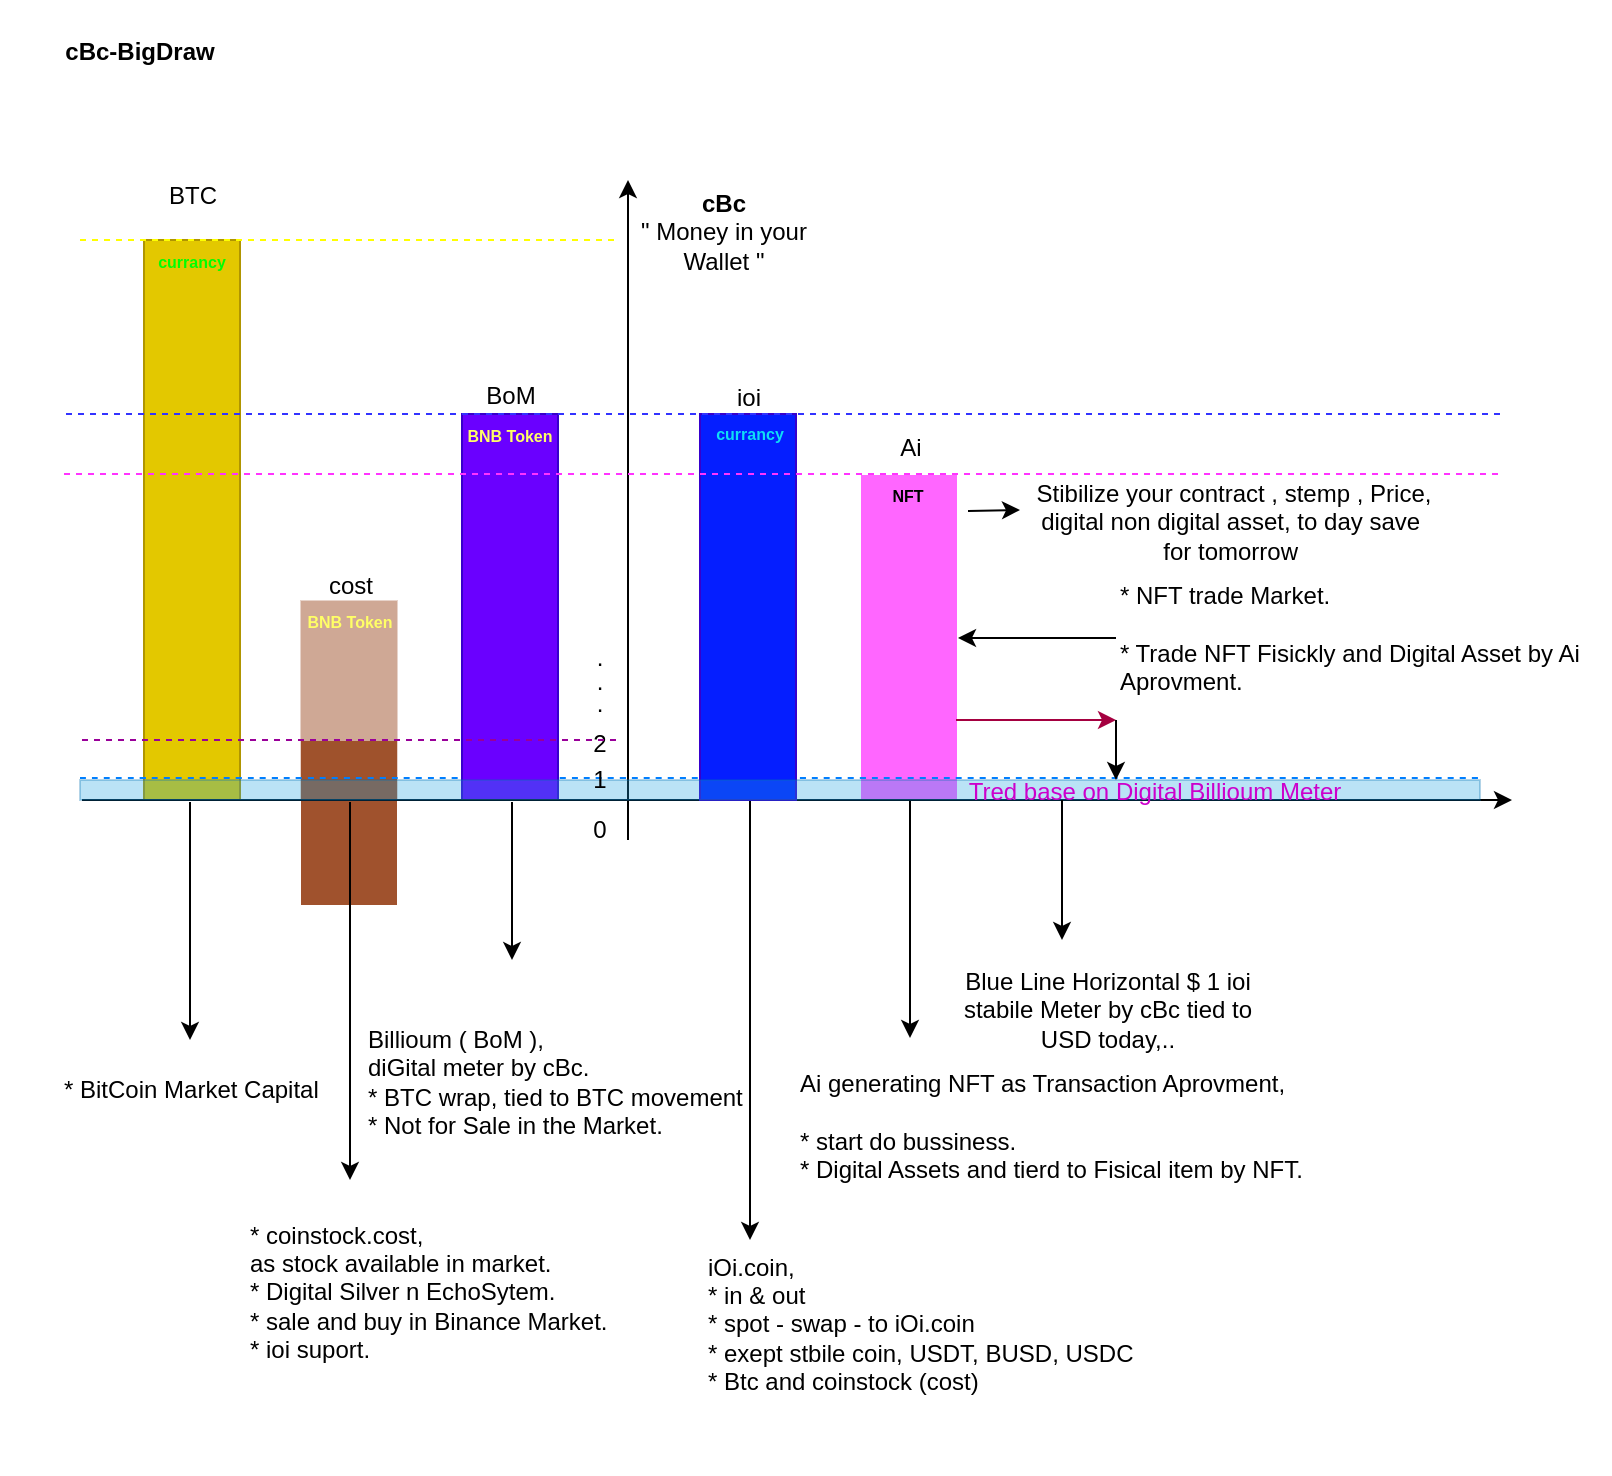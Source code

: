 <mxfile version="21.7.1" type="github">
  <diagram name="Page-1" id="EVfbMgRgJgo2VkLLqiw9">
    <mxGraphModel dx="993" dy="664" grid="1" gridSize="10" guides="1" tooltips="1" connect="1" arrows="1" fold="1" page="1" pageScale="1" pageWidth="827" pageHeight="1169" background="none" math="0" shadow="0">
      <root>
        <mxCell id="0" />
        <mxCell id="1" parent="0" />
        <mxCell id="bpX-akEFkFAYFT1dOsdR-16" value="" style="rounded=0;whiteSpace=wrap;html=1;fontSize=16;strokeColor=#FFFFFF;fillColor=#a0522d;fontColor=#ffffff;" vertex="1" parent="1">
          <mxGeometry x="150" y="370" width="49" height="83" as="geometry" />
        </mxCell>
        <mxCell id="R2QgoeFWOkfdTr1HwpYz-10" value="" style="rounded=0;whiteSpace=wrap;html=1;fontSize=16;fillColor=#FF66FF;strokeColor=#FFFFFF;" parent="1" vertex="1">
          <mxGeometry x="430" y="237" width="49" height="164" as="geometry" />
        </mxCell>
        <mxCell id="R2QgoeFWOkfdTr1HwpYz-1" value="cBc-bd" style="text;html=1;align=center;verticalAlign=middle;resizable=0;points=[];autosize=1;strokeColor=none;fillColor=none;fontSize=16;fontColor=#FFFFFF;" parent="1" vertex="1">
          <mxGeometry x="40" y="40" width="70" height="30" as="geometry" />
        </mxCell>
        <mxCell id="R2QgoeFWOkfdTr1HwpYz-3" value="" style="rounded=0;whiteSpace=wrap;html=1;fontSize=16;fillColor=#e3c800;strokeColor=#B09500;fontColor=#000000;" parent="1" vertex="1">
          <mxGeometry x="72" y="120" width="48" height="280" as="geometry" />
        </mxCell>
        <mxCell id="R2QgoeFWOkfdTr1HwpYz-6" value="" style="endArrow=classic;html=1;rounded=0;fontSize=12;startSize=8;endSize=8;curved=1;strokeColor=#FFFFFF;" parent="1" edge="1">
          <mxGeometry width="50" height="50" relative="1" as="geometry">
            <mxPoint x="315" y="428" as="sourcePoint" />
            <mxPoint x="315" y="78" as="targetPoint" />
          </mxGeometry>
        </mxCell>
        <mxCell id="R2QgoeFWOkfdTr1HwpYz-7" value="" style="rounded=0;whiteSpace=wrap;html=1;fontSize=16;strokeColor=#FFFFFF;fillColor=#a0522d;fontColor=#ffffff;opacity=50;" parent="1" vertex="1">
          <mxGeometry x="150" y="300" width="49" height="100" as="geometry" />
        </mxCell>
        <mxCell id="R2QgoeFWOkfdTr1HwpYz-5" value="" style="endArrow=none;dashed=1;html=1;rounded=0;fontSize=12;startSize=8;endSize=8;curved=1;strokeColor=#007FFF;" parent="1" edge="1">
          <mxGeometry width="50" height="50" relative="1" as="geometry">
            <mxPoint x="40" y="389" as="sourcePoint" />
            <mxPoint x="741" y="389" as="targetPoint" />
          </mxGeometry>
        </mxCell>
        <mxCell id="R2QgoeFWOkfdTr1HwpYz-4" value="" style="endArrow=classic;html=1;rounded=0;fontSize=12;startSize=8;endSize=8;curved=1;strokeColor=#FFFFFF;" parent="1" edge="1">
          <mxGeometry width="50" height="50" relative="1" as="geometry">
            <mxPoint x="40" y="400" as="sourcePoint" />
            <mxPoint x="750" y="400" as="targetPoint" />
          </mxGeometry>
        </mxCell>
        <mxCell id="R2QgoeFWOkfdTr1HwpYz-17" value="&lt;font color=&quot;#ffffff&quot;&gt;Ai&lt;/font&gt;" style="text;html=1;align=center;verticalAlign=middle;resizable=0;points=[];autosize=1;strokeColor=none;fillColor=none;fontSize=16;" parent="1" vertex="1">
          <mxGeometry x="394.5" y="188" width="32" height="31" as="geometry" />
        </mxCell>
        <mxCell id="R2QgoeFWOkfdTr1HwpYz-18" value="&lt;font color=&quot;#ffffff&quot;&gt;BoM&lt;/font&gt;" style="text;html=1;align=center;verticalAlign=middle;resizable=0;points=[];autosize=1;strokeColor=none;fillColor=none;fontSize=16;" parent="1" vertex="1">
          <mxGeometry x="315" y="177" width="51" height="31" as="geometry" />
        </mxCell>
        <mxCell id="R2QgoeFWOkfdTr1HwpYz-20" value="&lt;font color=&quot;#ffffff&quot;&gt;cost&lt;/font&gt;" style="text;html=1;align=center;verticalAlign=middle;resizable=0;points=[];autosize=1;strokeColor=none;fillColor=none;fontSize=16;" parent="1" vertex="1">
          <mxGeometry x="195" y="224" width="49" height="31" as="geometry" />
        </mxCell>
        <mxCell id="R2QgoeFWOkfdTr1HwpYz-21" value="&lt;font color=&quot;#ffffff&quot;&gt;BTC&lt;/font&gt;" style="text;html=1;align=center;verticalAlign=middle;resizable=0;points=[];autosize=1;strokeColor=none;fillColor=none;fontSize=16;" parent="1" vertex="1">
          <mxGeometry x="72" y="82" width="48" height="31" as="geometry" />
        </mxCell>
        <mxCell id="R2QgoeFWOkfdTr1HwpYz-22" value="" style="rounded=0;whiteSpace=wrap;html=1;fontSize=16;fillColor=#6a00ff;strokeColor=#3700CC;fontColor=#ffffff;" parent="1" vertex="1">
          <mxGeometry x="231" y="207" width="48" height="193" as="geometry" />
        </mxCell>
        <mxCell id="kiSuE_kS049nEQs76x9w-1" value="" style="endArrow=classic;html=1;rounded=0;" parent="1" edge="1">
          <mxGeometry width="50" height="50" relative="1" as="geometry">
            <mxPoint x="41" y="400" as="sourcePoint" />
            <mxPoint x="756" y="400" as="targetPoint" />
          </mxGeometry>
        </mxCell>
        <mxCell id="8bLiNLLLPej7S4-kUZS2-1" value="" style="endArrow=classic;html=1;rounded=0;" parent="1" edge="1">
          <mxGeometry width="50" height="50" relative="1" as="geometry">
            <mxPoint x="314" y="420" as="sourcePoint" />
            <mxPoint x="314" y="90" as="targetPoint" />
          </mxGeometry>
        </mxCell>
        <mxCell id="8bLiNLLLPej7S4-kUZS2-3" value="BTC" style="text;html=1;align=center;verticalAlign=middle;resizable=0;points=[];autosize=1;strokeColor=none;fillColor=none;" parent="1" vertex="1">
          <mxGeometry x="76" y="84.5" width="40" height="26" as="geometry" />
        </mxCell>
        <mxCell id="8bLiNLLLPej7S4-kUZS2-5" value="cost" style="text;html=1;align=center;verticalAlign=middle;resizable=0;points=[];autosize=1;strokeColor=none;fillColor=none;" parent="1" vertex="1">
          <mxGeometry x="154" y="280" width="41" height="26" as="geometry" />
        </mxCell>
        <mxCell id="8bLiNLLLPej7S4-kUZS2-6" value="BoM" style="text;html=1;align=center;verticalAlign=middle;resizable=0;points=[];autosize=1;strokeColor=none;fillColor=none;" parent="1" vertex="1">
          <mxGeometry x="230" y="183" width="50" height="30" as="geometry" />
        </mxCell>
        <mxCell id="8bLiNLLLPej7S4-kUZS2-7" value="Ai" style="text;html=1;align=center;verticalAlign=middle;resizable=0;points=[];autosize=1;strokeColor=none;fillColor=none;" parent="1" vertex="1">
          <mxGeometry x="440" y="211" width="29" height="26" as="geometry" />
        </mxCell>
        <mxCell id="7bqrnH9gvKupn2Ti3Ehg-2" value="" style="endArrow=classic;html=1;rounded=0;" parent="1" edge="1">
          <mxGeometry width="50" height="50" relative="1" as="geometry">
            <mxPoint x="95" y="401" as="sourcePoint" />
            <mxPoint x="95" y="520" as="targetPoint" />
          </mxGeometry>
        </mxCell>
        <mxCell id="7bqrnH9gvKupn2Ti3Ehg-3" value="" style="endArrow=classic;html=1;rounded=0;" parent="1" edge="1">
          <mxGeometry width="50" height="50" relative="1" as="geometry">
            <mxPoint x="256" y="401" as="sourcePoint" />
            <mxPoint x="256" y="480" as="targetPoint" />
          </mxGeometry>
        </mxCell>
        <mxCell id="7bqrnH9gvKupn2Ti3Ehg-4" value="" style="endArrow=classic;html=1;rounded=0;" parent="1" edge="1">
          <mxGeometry width="50" height="50" relative="1" as="geometry">
            <mxPoint x="375" y="400" as="sourcePoint" />
            <mxPoint x="375" y="620" as="targetPoint" />
          </mxGeometry>
        </mxCell>
        <mxCell id="7bqrnH9gvKupn2Ti3Ehg-5" value="" style="endArrow=classic;html=1;rounded=0;" parent="1" edge="1">
          <mxGeometry width="50" height="50" relative="1" as="geometry">
            <mxPoint x="455" y="400" as="sourcePoint" />
            <mxPoint x="455" y="519" as="targetPoint" />
          </mxGeometry>
        </mxCell>
        <mxCell id="mvALGWr-T-3bCyHva3as-1" value="* BitCoin Market Capital" style="text;html=1;align=left;verticalAlign=middle;resizable=0;points=[];autosize=1;strokeColor=none;fillColor=none;" parent="1" vertex="1">
          <mxGeometry x="30" y="530" width="150" height="30" as="geometry" />
        </mxCell>
        <mxCell id="mvALGWr-T-3bCyHva3as-2" value="&lt;div&gt;* coinstock.cost,&lt;/div&gt;&lt;div&gt;&lt;span style=&quot;background-color: initial;&quot;&gt;as stock available in market.&lt;/span&gt;&lt;br&gt;&lt;/div&gt;&lt;div&gt;* Digital Silver n EchoSytem.&lt;/div&gt;&lt;div&gt;* sale and buy in Binance Market.&lt;/div&gt;&lt;div&gt;* ioi suport.&lt;/div&gt;" style="text;html=1;align=left;verticalAlign=middle;resizable=0;points=[];autosize=1;strokeColor=none;fillColor=none;" parent="1" vertex="1">
          <mxGeometry x="123" y="601" width="200" height="90" as="geometry" />
        </mxCell>
        <mxCell id="mvALGWr-T-3bCyHva3as-3" value="&lt;div&gt;iOi.coin,&lt;/div&gt;&lt;div&gt;&lt;span style=&quot;background-color: initial;&quot;&gt;* in &amp;amp; out&lt;/span&gt;&lt;br&gt;&lt;/div&gt;&lt;div&gt;* spot - swap - to iOi.coin&lt;/div&gt;&lt;div&gt;* exept stbile coin, USDT, BUSD, USDC&lt;/div&gt;&lt;div&gt;* Btc and coinstock (cost)&lt;br&gt;&lt;/div&gt;" style="text;html=1;strokeColor=none;fillColor=none;align=left;verticalAlign=middle;whiteSpace=wrap;rounded=0;" parent="1" vertex="1">
          <mxGeometry x="352" y="587" width="320" height="150" as="geometry" />
        </mxCell>
        <mxCell id="mvALGWr-T-3bCyHva3as-4" value="" style="rounded=0;whiteSpace=wrap;html=1;fontSize=16;fillColor=#051EFF;strokeColor=#3700CC;fontColor=#ffffff;" parent="1" vertex="1">
          <mxGeometry x="350" y="207" width="48" height="193" as="geometry" />
        </mxCell>
        <mxCell id="mvALGWr-T-3bCyHva3as-5" value="ioi" style="text;html=1;align=center;verticalAlign=middle;resizable=0;points=[];autosize=1;strokeColor=none;fillColor=none;" parent="1" vertex="1">
          <mxGeometry x="354" y="184" width="40" height="30" as="geometry" />
        </mxCell>
        <mxCell id="mvALGWr-T-3bCyHva3as-6" value="" style="endArrow=classic;html=1;rounded=0;" parent="1" edge="1">
          <mxGeometry width="50" height="50" relative="1" as="geometry">
            <mxPoint x="175" y="401" as="sourcePoint" />
            <mxPoint x="175" y="590" as="targetPoint" />
          </mxGeometry>
        </mxCell>
        <mxCell id="mvALGWr-T-3bCyHva3as-7" value="Billioum ( BoM ),&lt;br&gt;diGital meter by cBc.&lt;br&gt;* BTC wrap, tied to BTC movement&lt;br&gt;* Not for Sale in the Market." style="text;html=1;strokeColor=none;fillColor=none;align=left;verticalAlign=middle;whiteSpace=wrap;rounded=0;" parent="1" vertex="1">
          <mxGeometry x="181.5" y="469" width="220" height="143" as="geometry" />
        </mxCell>
        <mxCell id="mvALGWr-T-3bCyHva3as-8" value="&lt;div&gt;Ai generating NFT as Transaction Aprovment,&lt;/div&gt;&lt;div&gt;&lt;br&gt;&lt;/div&gt;&lt;div&gt;* start do bussiness.&lt;/div&gt;&lt;div&gt;* Digital Assets and tierd to Fisical item by NFT.&lt;/div&gt;" style="text;html=1;strokeColor=none;fillColor=none;align=left;verticalAlign=middle;whiteSpace=wrap;rounded=0;" parent="1" vertex="1">
          <mxGeometry x="398" y="523" width="330" height="80" as="geometry" />
        </mxCell>
        <mxCell id="mvALGWr-T-3bCyHva3as-9" value="" style="rounded=0;whiteSpace=wrap;html=1;fillColor=#1ba1e2;fontColor=#ffffff;strokeColor=#006EAF;opacity=30;" parent="1" vertex="1">
          <mxGeometry x="40" y="390" width="700" height="10" as="geometry" />
        </mxCell>
        <mxCell id="mvALGWr-T-3bCyHva3as-10" value="" style="endArrow=classic;html=1;rounded=0;exitX=0.7;exitY=0;exitDx=0;exitDy=0;exitPerimeter=0;" parent="1" edge="1">
          <mxGeometry width="50" height="50" relative="1" as="geometry">
            <mxPoint x="531" y="400" as="sourcePoint" />
            <mxPoint x="531" y="470" as="targetPoint" />
            <Array as="points">
              <mxPoint x="531" y="450" />
              <mxPoint x="531" y="460" />
            </Array>
          </mxGeometry>
        </mxCell>
        <mxCell id="mvALGWr-T-3bCyHva3as-11" value="Blue Line Horizontal $ 1 ioi stabile Meter by cBc tied to USD today,.." style="text;html=1;strokeColor=none;fillColor=none;align=center;verticalAlign=middle;whiteSpace=wrap;rounded=0;" parent="1" vertex="1">
          <mxGeometry x="479" y="480" width="150" height="50" as="geometry" />
        </mxCell>
        <mxCell id="mvALGWr-T-3bCyHva3as-14" value="" style="endArrow=classic;html=1;rounded=0;fillColor=#d80073;strokeColor=#A50040;" parent="1" edge="1">
          <mxGeometry width="50" height="50" relative="1" as="geometry">
            <mxPoint x="478" y="360" as="sourcePoint" />
            <mxPoint x="558" y="360" as="targetPoint" />
            <Array as="points">
              <mxPoint x="528" y="360" />
            </Array>
          </mxGeometry>
        </mxCell>
        <mxCell id="bpX-akEFkFAYFT1dOsdR-14" value="" style="edgeStyle=orthogonalEdgeStyle;rounded=0;orthogonalLoop=1;jettySize=auto;html=1;" edge="1" parent="1" source="mvALGWr-T-3bCyHva3as-15" target="R2QgoeFWOkfdTr1HwpYz-10">
          <mxGeometry relative="1" as="geometry" />
        </mxCell>
        <mxCell id="mvALGWr-T-3bCyHva3as-15" value="&lt;div&gt;* NFT trade Market.&lt;/div&gt;&lt;div&gt;&lt;br&gt;&lt;/div&gt;&lt;div&gt;* Trade NFT Fisickly and Digital Asset by Ai Aprovment.&lt;/div&gt;" style="text;html=1;strokeColor=none;fillColor=none;align=left;verticalAlign=middle;whiteSpace=wrap;rounded=0;" parent="1" vertex="1">
          <mxGeometry x="558" y="274" width="247" height="90" as="geometry" />
        </mxCell>
        <mxCell id="bpX-akEFkFAYFT1dOsdR-1" value="0" style="text;html=1;strokeColor=none;fillColor=none;align=center;verticalAlign=middle;whiteSpace=wrap;rounded=0;" vertex="1" parent="1">
          <mxGeometry x="270" y="400" width="60" height="30" as="geometry" />
        </mxCell>
        <mxCell id="bpX-akEFkFAYFT1dOsdR-2" value="1" style="text;html=1;strokeColor=none;fillColor=none;align=center;verticalAlign=middle;whiteSpace=wrap;rounded=0;" vertex="1" parent="1">
          <mxGeometry x="270" y="375" width="60" height="30" as="geometry" />
        </mxCell>
        <mxCell id="bpX-akEFkFAYFT1dOsdR-3" value="2" style="text;html=1;strokeColor=none;fillColor=none;align=center;verticalAlign=middle;whiteSpace=wrap;rounded=0;" vertex="1" parent="1">
          <mxGeometry x="270" y="357" width="60" height="30" as="geometry" />
        </mxCell>
        <mxCell id="bpX-akEFkFAYFT1dOsdR-4" value="." style="text;html=1;strokeColor=none;fillColor=none;align=center;verticalAlign=middle;whiteSpace=wrap;rounded=0;" vertex="1" parent="1">
          <mxGeometry x="270" y="337" width="60" height="30" as="geometry" />
        </mxCell>
        <mxCell id="bpX-akEFkFAYFT1dOsdR-5" value="." style="text;html=1;strokeColor=none;fillColor=none;align=center;verticalAlign=middle;whiteSpace=wrap;rounded=0;" vertex="1" parent="1">
          <mxGeometry x="270" y="326" width="60" height="30" as="geometry" />
        </mxCell>
        <mxCell id="bpX-akEFkFAYFT1dOsdR-6" value="." style="text;html=1;strokeColor=none;fillColor=none;align=center;verticalAlign=middle;whiteSpace=wrap;rounded=0;" vertex="1" parent="1">
          <mxGeometry x="270" y="314" width="60" height="30" as="geometry" />
        </mxCell>
        <mxCell id="bpX-akEFkFAYFT1dOsdR-7" value="NFT" style="text;html=1;strokeColor=none;fillColor=none;align=center;verticalAlign=middle;whiteSpace=wrap;rounded=0;fontStyle=1;fontSize=8;" vertex="1" parent="1">
          <mxGeometry x="424" y="233" width="60" height="30" as="geometry" />
        </mxCell>
        <mxCell id="bpX-akEFkFAYFT1dOsdR-8" value="currancy" style="text;html=1;strokeColor=none;fillColor=none;align=center;verticalAlign=middle;whiteSpace=wrap;rounded=0;fontStyle=1;fontSize=8;fontColor=#0FDEF5;" vertex="1" parent="1">
          <mxGeometry x="345" y="202" width="60" height="30" as="geometry" />
        </mxCell>
        <mxCell id="bpX-akEFkFAYFT1dOsdR-9" value="BNB Token" style="text;html=1;strokeColor=none;fillColor=none;align=center;verticalAlign=middle;whiteSpace=wrap;rounded=0;fontStyle=1;fontSize=8;fontColor=#FFFF66;" vertex="1" parent="1">
          <mxGeometry x="225" y="203" width="60" height="30" as="geometry" />
        </mxCell>
        <mxCell id="bpX-akEFkFAYFT1dOsdR-10" value="BNB Token" style="text;html=1;strokeColor=none;fillColor=none;align=center;verticalAlign=middle;whiteSpace=wrap;rounded=0;fontStyle=1;fontSize=8;fontColor=#FFFF66;" vertex="1" parent="1">
          <mxGeometry x="145" y="296" width="60" height="30" as="geometry" />
        </mxCell>
        <mxCell id="bpX-akEFkFAYFT1dOsdR-11" value="&lt;font color=&quot;#00ff00&quot;&gt;currancy&lt;/font&gt;" style="text;html=1;strokeColor=none;fillColor=none;align=center;verticalAlign=middle;whiteSpace=wrap;rounded=0;fontStyle=1;fontSize=8;fontColor=#0FDEF5;" vertex="1" parent="1">
          <mxGeometry x="66" y="116" width="60" height="30" as="geometry" />
        </mxCell>
        <mxCell id="bpX-akEFkFAYFT1dOsdR-12" value="&lt;b&gt;cBc&lt;/b&gt;&lt;br&gt;&quot; Money in your Wallet &quot;" style="text;html=1;strokeColor=none;fillColor=none;align=center;verticalAlign=middle;whiteSpace=wrap;rounded=0;" vertex="1" parent="1">
          <mxGeometry x="316.5" y="103" width="89.5" height="26" as="geometry" />
        </mxCell>
        <mxCell id="bpX-akEFkFAYFT1dOsdR-13" value="cBc-BigDraw" style="text;html=1;strokeColor=none;fillColor=none;align=center;verticalAlign=middle;whiteSpace=wrap;rounded=0;fontStyle=1" vertex="1" parent="1">
          <mxGeometry width="140" height="52.5" as="geometry" />
        </mxCell>
        <mxCell id="bpX-akEFkFAYFT1dOsdR-17" value="Stibilize your contract , stemp , Price, digital non digital asset, to day save&amp;nbsp; for tomorrow&amp;nbsp;" style="text;html=1;strokeColor=none;fillColor=none;align=center;verticalAlign=middle;whiteSpace=wrap;rounded=0;" vertex="1" parent="1">
          <mxGeometry x="511" y="193" width="211.5" height="136" as="geometry" />
        </mxCell>
        <mxCell id="bpX-akEFkFAYFT1dOsdR-20" value="" style="endArrow=classic;html=1;rounded=0;exitX=1;exitY=0.75;exitDx=0;exitDy=0;" edge="1" parent="1" source="bpX-akEFkFAYFT1dOsdR-7">
          <mxGeometry width="50" height="50" relative="1" as="geometry">
            <mxPoint x="320" y="420" as="sourcePoint" />
            <mxPoint x="510" y="255" as="targetPoint" />
          </mxGeometry>
        </mxCell>
        <mxCell id="bpX-akEFkFAYFT1dOsdR-21" value="" style="endArrow=classic;html=1;rounded=0;" edge="1" parent="1">
          <mxGeometry width="50" height="50" relative="1" as="geometry">
            <mxPoint x="558" y="360" as="sourcePoint" />
            <mxPoint x="558" y="390" as="targetPoint" />
          </mxGeometry>
        </mxCell>
        <mxCell id="bpX-akEFkFAYFT1dOsdR-23" value="Tred base on Digital Billioum Meter" style="text;html=1;strokeColor=none;fillColor=none;align=center;verticalAlign=middle;whiteSpace=wrap;rounded=0;fontColor=#CC00CC;" vertex="1" parent="1">
          <mxGeometry x="472" y="381" width="211" height="30" as="geometry" />
        </mxCell>
        <mxCell id="bpX-akEFkFAYFT1dOsdR-24" value="" style="endArrow=none;dashed=1;html=1;rounded=0;fontColor=#FF99CC;strokeColor=#3333FF;" edge="1" parent="1">
          <mxGeometry width="50" height="50" relative="1" as="geometry">
            <mxPoint x="33" y="207" as="sourcePoint" />
            <mxPoint x="753" y="207" as="targetPoint" />
          </mxGeometry>
        </mxCell>
        <mxCell id="bpX-akEFkFAYFT1dOsdR-25" value="" style="endArrow=none;dashed=1;html=1;rounded=0;fontColor=#FF99CC;strokeColor=#FF33FF;" edge="1" parent="1">
          <mxGeometry width="50" height="50" relative="1" as="geometry">
            <mxPoint x="32" y="237.0" as="sourcePoint" />
            <mxPoint x="752" y="237.0" as="targetPoint" />
          </mxGeometry>
        </mxCell>
        <mxCell id="bpX-akEFkFAYFT1dOsdR-26" value="" style="endArrow=none;dashed=1;html=1;rounded=0;fontColor=#FF99CC;strokeColor=#990099;entryX=-1.004;entryY=1.067;entryDx=0;entryDy=0;entryPerimeter=0;" edge="1" parent="1" target="mvALGWr-T-3bCyHva3as-15">
          <mxGeometry width="50" height="50" relative="1" as="geometry">
            <mxPoint x="41" y="370" as="sourcePoint" />
            <mxPoint x="761" y="370" as="targetPoint" />
          </mxGeometry>
        </mxCell>
        <mxCell id="bpX-akEFkFAYFT1dOsdR-27" value="" style="endArrow=none;dashed=1;html=1;rounded=0;fontColor=#FF99CC;strokeColor=#FFFF00;entryX=-1.004;entryY=1.067;entryDx=0;entryDy=0;entryPerimeter=0;" edge="1" parent="1">
          <mxGeometry width="50" height="50" relative="1" as="geometry">
            <mxPoint x="40" y="120" as="sourcePoint" />
            <mxPoint x="309" y="120" as="targetPoint" />
          </mxGeometry>
        </mxCell>
      </root>
    </mxGraphModel>
  </diagram>
</mxfile>
